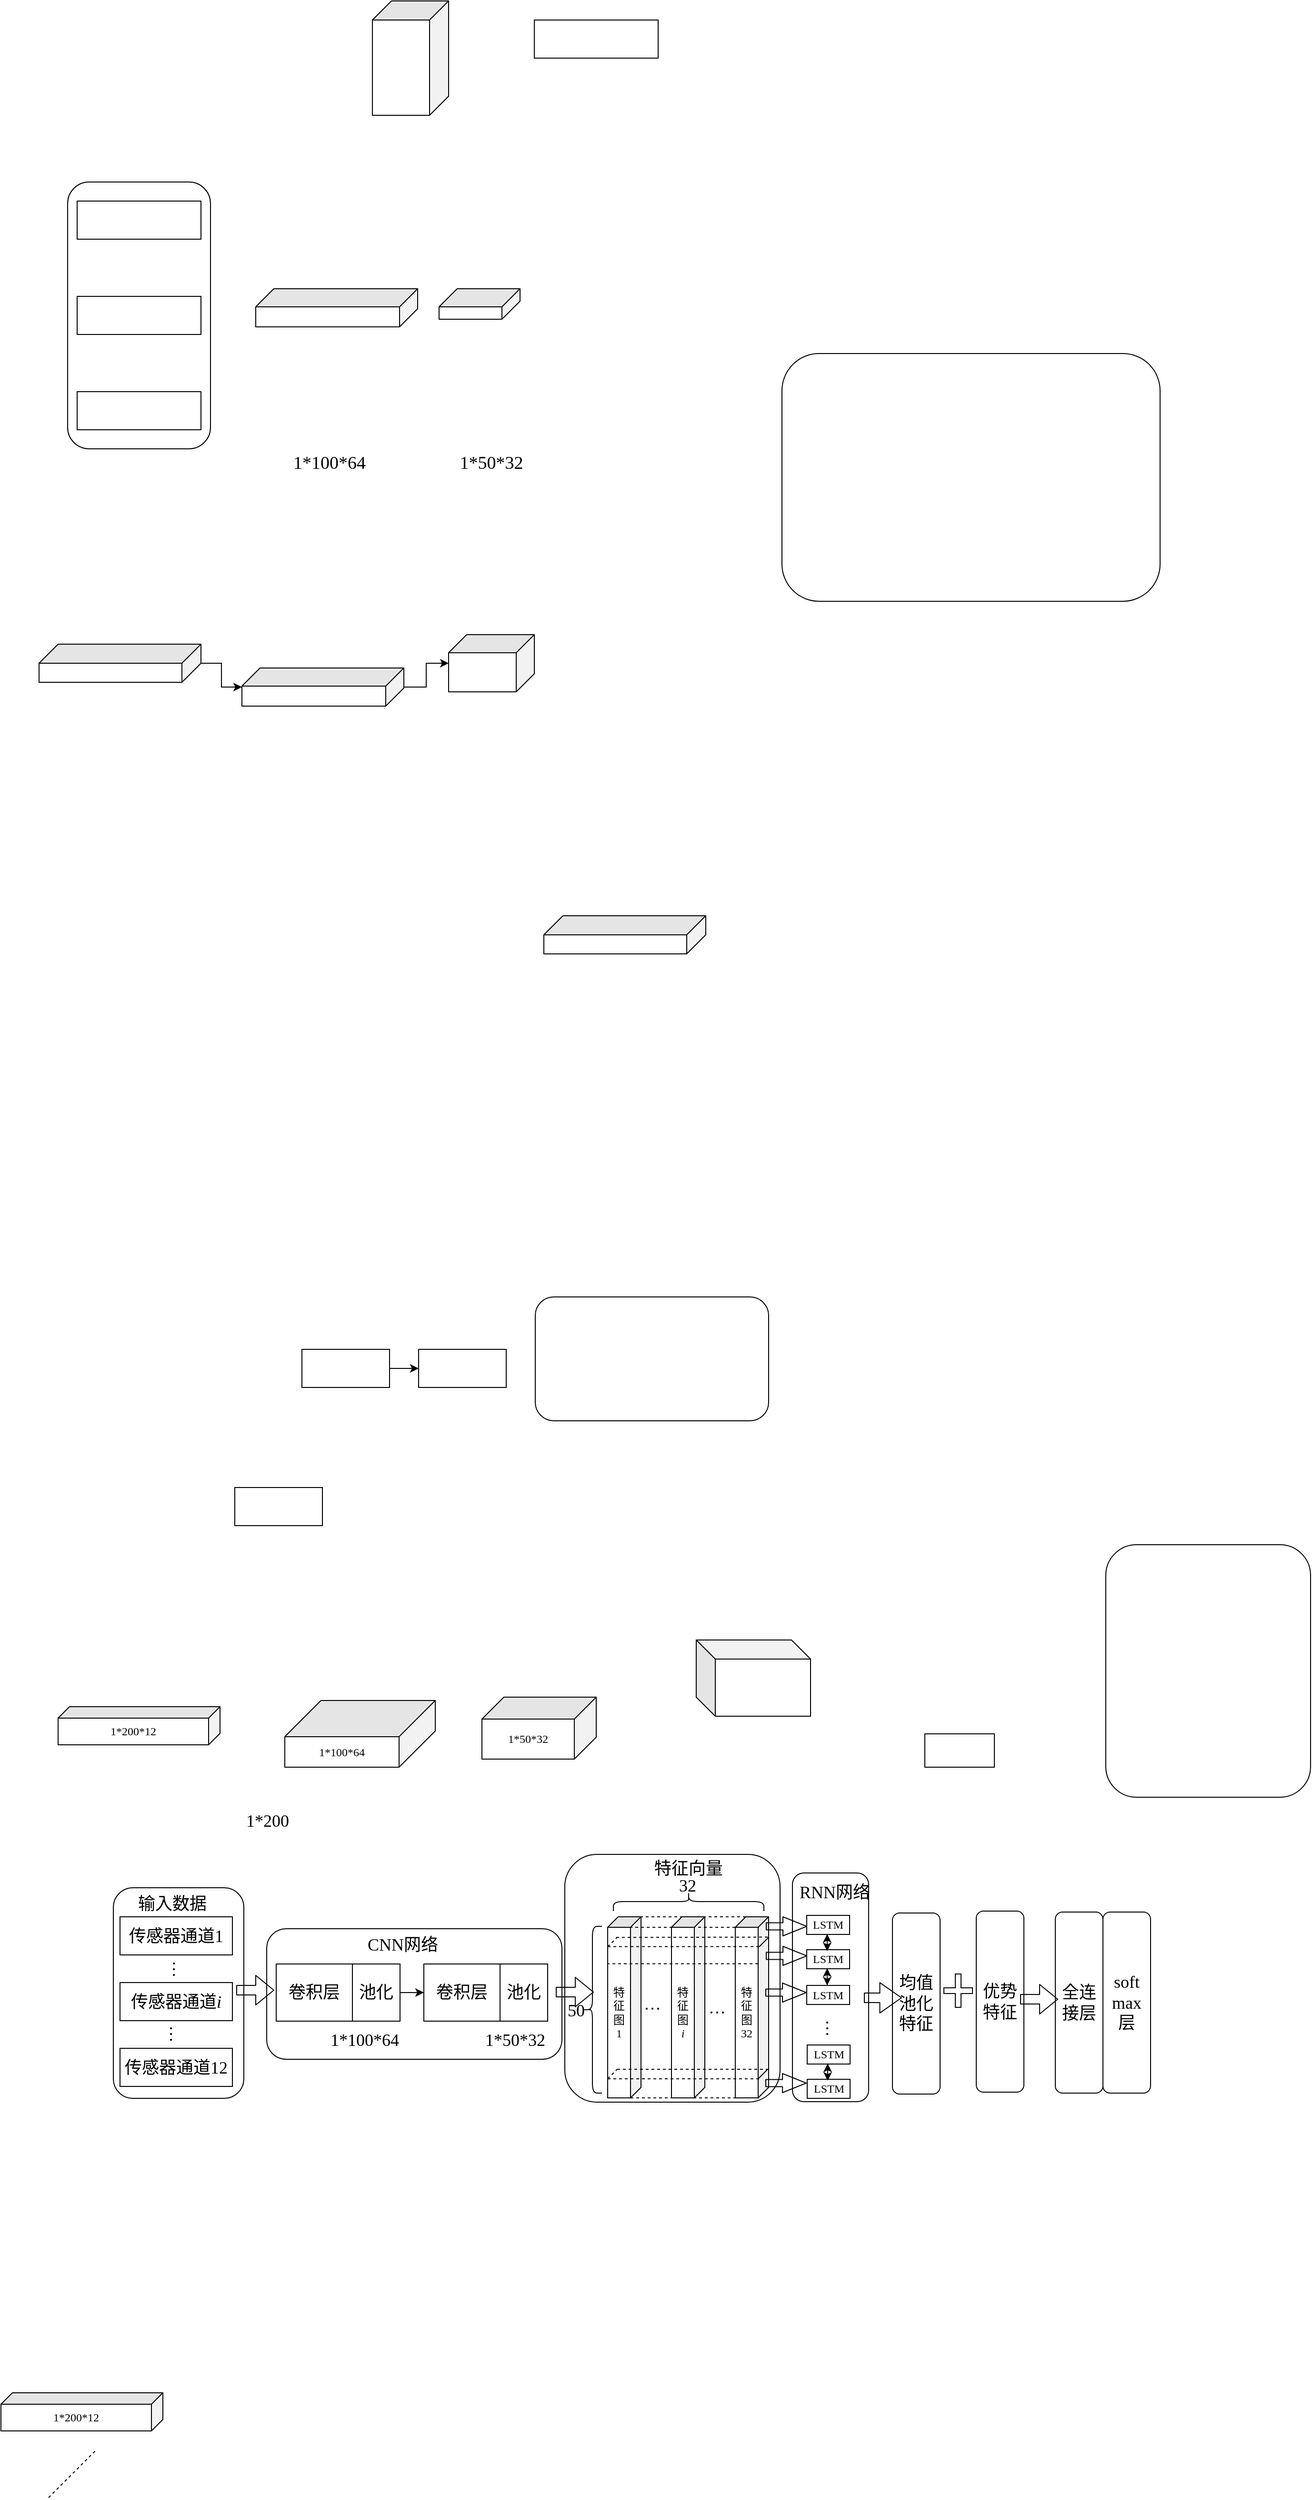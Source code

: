 <mxfile version="12.1.5" type="github" pages="1">
  <diagram id="lJSEZnFhlExgmXPmysFB" name="Page-1">
    <mxGraphModel dx="1955" dy="597" grid="1" gridSize="10" guides="1" tooltips="1" connect="1" arrows="1" fold="1" page="1" pageScale="1" pageWidth="827" pageHeight="1169" math="0" shadow="0">
      <root>
        <mxCell id="0"/>
        <mxCell id="1" parent="0"/>
        <mxCell id="eGzz-Rn0fV7NUqwpoASo-1" value="" style="rounded=0;whiteSpace=wrap;html=1;fontFamily=Times New Roman;" parent="1" vertex="1">
          <mxGeometry x="50" y="240" width="130" height="40" as="geometry"/>
        </mxCell>
        <mxCell id="eGzz-Rn0fV7NUqwpoASo-10" value="" style="rounded=0;whiteSpace=wrap;html=1;fontFamily=Times New Roman;" parent="1" vertex="1">
          <mxGeometry x="50" y="340" width="130" height="40" as="geometry"/>
        </mxCell>
        <mxCell id="eGzz-Rn0fV7NUqwpoASo-11" value="" style="rounded=0;whiteSpace=wrap;html=1;fontFamily=Times New Roman;" parent="1" vertex="1">
          <mxGeometry x="50" y="440" width="130" height="40" as="geometry"/>
        </mxCell>
        <mxCell id="eGzz-Rn0fV7NUqwpoASo-12" value="" style="rounded=1;whiteSpace=wrap;html=1;fillColor=none;fontFamily=Times New Roman;" parent="1" vertex="1">
          <mxGeometry x="40" y="220" width="150" height="280" as="geometry"/>
        </mxCell>
        <mxCell id="eGzz-Rn0fV7NUqwpoASo-13" value="" style="rounded=1;whiteSpace=wrap;html=1;fillColor=none;fontFamily=Times New Roman;" parent="1" vertex="1">
          <mxGeometry x="790" y="400" width="397" height="260" as="geometry"/>
        </mxCell>
        <mxCell id="eGzz-Rn0fV7NUqwpoASo-28" value="" style="edgeStyle=orthogonalEdgeStyle;rounded=0;orthogonalLoop=1;jettySize=auto;html=1;fontFamily=Times New Roman;" parent="1" source="eGzz-Rn0fV7NUqwpoASo-14" target="eGzz-Rn0fV7NUqwpoASo-27" edge="1">
          <mxGeometry relative="1" as="geometry"/>
        </mxCell>
        <mxCell id="eGzz-Rn0fV7NUqwpoASo-14" value="" style="shape=cube;whiteSpace=wrap;html=1;boundedLbl=1;backgroundOutline=1;darkOpacity=0.05;darkOpacity2=0.1;fillColor=none;direction=south;size=19;fontFamily=Times New Roman;" parent="1" vertex="1">
          <mxGeometry x="223" y="730" width="170" height="40" as="geometry"/>
        </mxCell>
        <mxCell id="eGzz-Rn0fV7NUqwpoASo-27" value="" style="shape=cube;whiteSpace=wrap;html=1;boundedLbl=1;backgroundOutline=1;darkOpacity=0.05;darkOpacity2=0.1;fillColor=none;direction=south;size=19;fontFamily=Times New Roman;" parent="1" vertex="1">
          <mxGeometry x="440" y="695" width="90" height="60" as="geometry"/>
        </mxCell>
        <mxCell id="eGzz-Rn0fV7NUqwpoASo-15" value="" style="shape=cube;whiteSpace=wrap;html=1;boundedLbl=1;backgroundOutline=1;darkOpacity=0.05;darkOpacity2=0.1;fillColor=none;direction=south;fontFamily=Times New Roman;" parent="1" vertex="1">
          <mxGeometry x="360" y="30" width="80" height="120" as="geometry"/>
        </mxCell>
        <mxCell id="eGzz-Rn0fV7NUqwpoASo-30" value="" style="edgeStyle=orthogonalEdgeStyle;rounded=0;orthogonalLoop=1;jettySize=auto;html=1;fontFamily=Times New Roman;" parent="1" source="eGzz-Rn0fV7NUqwpoASo-16" target="eGzz-Rn0fV7NUqwpoASo-14" edge="1">
          <mxGeometry relative="1" as="geometry"/>
        </mxCell>
        <mxCell id="eGzz-Rn0fV7NUqwpoASo-16" value="" style="shape=cube;whiteSpace=wrap;html=1;boundedLbl=1;backgroundOutline=1;darkOpacity=0.05;darkOpacity2=0.1;fillColor=none;direction=south;fontFamily=Times New Roman;" parent="1" vertex="1">
          <mxGeometry x="10" y="705" width="170" height="40" as="geometry"/>
        </mxCell>
        <mxCell id="eGzz-Rn0fV7NUqwpoASo-20" value="" style="rounded=0;whiteSpace=wrap;html=1;fontFamily=Times New Roman;" parent="1" vertex="1">
          <mxGeometry x="530" y="50" width="130" height="40" as="geometry"/>
        </mxCell>
        <mxCell id="eGzz-Rn0fV7NUqwpoASo-31" value="" style="shape=cube;whiteSpace=wrap;html=1;boundedLbl=1;backgroundOutline=1;darkOpacity=0.05;darkOpacity2=0.1;fillColor=none;direction=south;size=19;fontFamily=Times New Roman;" parent="1" vertex="1">
          <mxGeometry x="237.5" y="332" width="170" height="40" as="geometry"/>
        </mxCell>
        <mxCell id="eGzz-Rn0fV7NUqwpoASo-32" value="&lt;font style=&quot;font-size: 19px&quot;&gt;1*100*64&lt;/font&gt;" style="text;html=1;strokeColor=none;fillColor=none;align=center;verticalAlign=middle;whiteSpace=wrap;rounded=0;fontFamily=Times New Roman;" parent="1" vertex="1">
          <mxGeometry x="260" y="490" width="110" height="50" as="geometry"/>
        </mxCell>
        <mxCell id="eGzz-Rn0fV7NUqwpoASo-33" value="" style="shape=cube;whiteSpace=wrap;html=1;boundedLbl=1;backgroundOutline=1;darkOpacity=0.05;darkOpacity2=0.1;fillColor=none;direction=south;size=19;fontFamily=Times New Roman;" parent="1" vertex="1">
          <mxGeometry x="430" y="332" width="85" height="32" as="geometry"/>
        </mxCell>
        <mxCell id="eGzz-Rn0fV7NUqwpoASo-34" value="" style="rounded=1;whiteSpace=wrap;html=1;fillColor=none;fontFamily=Times New Roman;" parent="1" vertex="1">
          <mxGeometry x="531" y="1390" width="245" height="130" as="geometry"/>
        </mxCell>
        <mxCell id="eGzz-Rn0fV7NUqwpoASo-35" value="&lt;font style=&quot;font-size: 19px&quot;&gt;1*50*32&lt;/font&gt;" style="text;html=1;strokeColor=none;fillColor=none;align=center;verticalAlign=middle;whiteSpace=wrap;rounded=0;fontFamily=Times New Roman;" parent="1" vertex="1">
          <mxGeometry x="430" y="490" width="110" height="50" as="geometry"/>
        </mxCell>
        <mxCell id="eGzz-Rn0fV7NUqwpoASo-36" value="特征图&lt;br&gt;1" style="shape=cube;whiteSpace=wrap;html=1;boundedLbl=1;backgroundOutline=1;darkOpacity=0.05;darkOpacity2=0.1;fillColor=none;direction=south;size=11;fontFamily=Times New Roman;" parent="1" vertex="1">
          <mxGeometry x="607" y="2040.5" width="35" height="190" as="geometry"/>
        </mxCell>
        <mxCell id="eGzz-Rn0fV7NUqwpoASo-37" value="特征图&lt;br&gt;&lt;i&gt;i&lt;/i&gt;" style="shape=cube;whiteSpace=wrap;html=1;boundedLbl=1;backgroundOutline=1;darkOpacity=0.05;darkOpacity2=0.1;fillColor=none;direction=south;size=11;fontStyle=0;fontFamily=Times New Roman;" parent="1" vertex="1">
          <mxGeometry x="674" y="2040.5" width="35" height="190" as="geometry"/>
        </mxCell>
        <mxCell id="eGzz-Rn0fV7NUqwpoASo-38" value="特征图&lt;br&gt;32" style="shape=cube;whiteSpace=wrap;html=1;boundedLbl=1;backgroundOutline=1;darkOpacity=0.05;darkOpacity2=0.1;fillColor=none;direction=south;size=11;fontStyle=0;fontFamily=Times New Roman;" parent="1" vertex="1">
          <mxGeometry x="741" y="2040.5" width="35" height="190" as="geometry"/>
        </mxCell>
        <mxCell id="eGzz-Rn0fV7NUqwpoASo-39" value="1*200*12" style="shape=cube;whiteSpace=wrap;html=1;boundedLbl=1;backgroundOutline=1;darkOpacity=0.05;darkOpacity2=0.1;fillColor=none;direction=south;size=12;fontFamily=Times New Roman;" parent="1" vertex="1">
          <mxGeometry x="-30" y="2540" width="170" height="40" as="geometry"/>
        </mxCell>
        <mxCell id="eGzz-Rn0fV7NUqwpoASo-40" value="" style="shape=cube;whiteSpace=wrap;html=1;boundedLbl=1;backgroundOutline=1;darkOpacity=0.05;darkOpacity2=0.1;fillColor=none;direction=south;fontFamily=Times New Roman;" parent="1" vertex="1">
          <mxGeometry x="540" y="990" width="170" height="40" as="geometry"/>
        </mxCell>
        <mxCell id="eGzz-Rn0fV7NUqwpoASo-41" value="1*100*64" style="shape=cube;whiteSpace=wrap;html=1;boundedLbl=1;backgroundOutline=1;darkOpacity=0.05;darkOpacity2=0.1;fillColor=none;direction=south;size=38;fontFamily=Times New Roman;" parent="1" vertex="1">
          <mxGeometry x="268" y="1813.5" width="158" height="70" as="geometry"/>
        </mxCell>
        <mxCell id="eGzz-Rn0fV7NUqwpoASo-42" value="1*50*32" style="shape=cube;whiteSpace=wrap;html=1;boundedLbl=1;backgroundOutline=1;darkOpacity=0.05;darkOpacity2=0.1;fillColor=none;direction=south;size=23;fontFamily=Times New Roman;" parent="1" vertex="1">
          <mxGeometry x="475" y="1810" width="120" height="65" as="geometry"/>
        </mxCell>
        <mxCell id="eGzz-Rn0fV7NUqwpoASo-43" value="" style="rounded=0;whiteSpace=wrap;html=1;fillColor=none;fontFamily=Times New Roman;" parent="1" vertex="1">
          <mxGeometry x="215.5" y="1590" width="92" height="40" as="geometry"/>
        </mxCell>
        <mxCell id="eGzz-Rn0fV7NUqwpoASo-44" value="卷积层" style="rounded=0;whiteSpace=wrap;html=1;fillColor=none;fontSize=18;fontFamily=Times New Roman;" parent="1" vertex="1">
          <mxGeometry x="259" y="2090" width="80" height="60" as="geometry"/>
        </mxCell>
        <mxCell id="eGzz-Rn0fV7NUqwpoASo-66" value="" style="edgeStyle=orthogonalEdgeStyle;rounded=0;orthogonalLoop=1;jettySize=auto;html=1;fontSize=18;fontFamily=Times New Roman;" parent="1" source="eGzz-Rn0fV7NUqwpoASo-50" target="eGzz-Rn0fV7NUqwpoASo-64" edge="1">
          <mxGeometry relative="1" as="geometry"/>
        </mxCell>
        <mxCell id="eGzz-Rn0fV7NUqwpoASo-50" value="池化" style="rounded=0;whiteSpace=wrap;html=1;fillColor=none;fontSize=18;fontFamily=Times New Roman;" parent="1" vertex="1">
          <mxGeometry x="339" y="2090" width="50" height="60" as="geometry"/>
        </mxCell>
        <mxCell id="eGzz-Rn0fV7NUqwpoASo-47" value="" style="edgeStyle=orthogonalEdgeStyle;rounded=0;orthogonalLoop=1;jettySize=auto;html=1;fontFamily=Times New Roman;" parent="1" source="eGzz-Rn0fV7NUqwpoASo-45" target="eGzz-Rn0fV7NUqwpoASo-46" edge="1">
          <mxGeometry relative="1" as="geometry"/>
        </mxCell>
        <mxCell id="eGzz-Rn0fV7NUqwpoASo-45" value="" style="rounded=0;whiteSpace=wrap;html=1;fillColor=none;fontFamily=Times New Roman;" parent="1" vertex="1">
          <mxGeometry x="286" y="1445" width="92" height="40" as="geometry"/>
        </mxCell>
        <mxCell id="eGzz-Rn0fV7NUqwpoASo-46" value="" style="rounded=0;whiteSpace=wrap;html=1;fillColor=none;fontFamily=Times New Roman;" parent="1" vertex="1">
          <mxGeometry x="408.5" y="1445" width="92" height="40" as="geometry"/>
        </mxCell>
        <mxCell id="eGzz-Rn0fV7NUqwpoASo-48" value="" style="shape=cube;whiteSpace=wrap;html=1;boundedLbl=1;backgroundOutline=1;darkOpacity=0.05;darkOpacity2=0.1;fillColor=none;fontFamily=Times New Roman;" parent="1" vertex="1">
          <mxGeometry x="700" y="1750" width="120" height="80" as="geometry"/>
        </mxCell>
        <mxCell id="eGzz-Rn0fV7NUqwpoASo-49" value="1*200*12" style="shape=cube;whiteSpace=wrap;html=1;boundedLbl=1;backgroundOutline=1;darkOpacity=0.05;darkOpacity2=0.1;fillColor=none;direction=south;size=12;fontFamily=Times New Roman;" parent="1" vertex="1">
          <mxGeometry x="30" y="1820" width="170" height="40" as="geometry"/>
        </mxCell>
        <mxCell id="eGzz-Rn0fV7NUqwpoASo-52" value="LSTM" style="rounded=0;whiteSpace=wrap;html=1;fillColor=none;fontFamily=Times New Roman;" parent="1" vertex="1">
          <mxGeometry x="816" y="2039" width="45" height="20" as="geometry"/>
        </mxCell>
        <mxCell id="eGzz-Rn0fV7NUqwpoASo-92" value="LSTM" style="rounded=0;whiteSpace=wrap;html=1;fillColor=none;fontFamily=Times New Roman;" parent="1" vertex="1">
          <mxGeometry x="816" y="2075" width="45" height="20" as="geometry"/>
        </mxCell>
        <mxCell id="eGzz-Rn0fV7NUqwpoASo-53" value="" style="rounded=0;whiteSpace=wrap;html=1;fillColor=none;fontFamily=Times New Roman;" parent="1" vertex="1">
          <mxGeometry x="940" y="1848.5" width="73" height="35" as="geometry"/>
        </mxCell>
        <mxCell id="eGzz-Rn0fV7NUqwpoASo-64" value="卷积层" style="rounded=0;whiteSpace=wrap;html=1;fillColor=none;fontSize=18;fontFamily=Times New Roman;" parent="1" vertex="1">
          <mxGeometry x="414" y="2090" width="80" height="60" as="geometry"/>
        </mxCell>
        <mxCell id="eGzz-Rn0fV7NUqwpoASo-65" value="池化" style="rounded=0;whiteSpace=wrap;html=1;fillColor=none;fontSize=18;fontFamily=Times New Roman;" parent="1" vertex="1">
          <mxGeometry x="494" y="2090" width="50" height="60" as="geometry"/>
        </mxCell>
        <mxCell id="eGzz-Rn0fV7NUqwpoASo-67" value="" style="rounded=1;whiteSpace=wrap;html=1;fillColor=none;fontSize=18;fontFamily=Times New Roman;" parent="1" vertex="1">
          <mxGeometry x="249" y="2053" width="310" height="137" as="geometry"/>
        </mxCell>
        <mxCell id="eGzz-Rn0fV7NUqwpoASo-68" value="CNN网络" style="text;html=1;strokeColor=none;fillColor=none;align=center;verticalAlign=middle;whiteSpace=wrap;rounded=0;fontSize=18;fontFamily=Times New Roman;" parent="1" vertex="1">
          <mxGeometry x="331.5" y="2050" width="120" height="40" as="geometry"/>
        </mxCell>
        <mxCell id="eGzz-Rn0fV7NUqwpoASo-69" value="" style="rounded=1;whiteSpace=wrap;html=1;fillColor=none;fontSize=18;fontFamily=Times New Roman;" parent="1" vertex="1">
          <mxGeometry x="1130" y="1650" width="215" height="265" as="geometry"/>
        </mxCell>
        <mxCell id="eGzz-Rn0fV7NUqwpoASo-70" value="1*100*64" style="text;html=1;strokeColor=none;fillColor=none;align=center;verticalAlign=middle;whiteSpace=wrap;rounded=0;fontSize=18;fontFamily=Times New Roman;" parent="1" vertex="1">
          <mxGeometry x="290" y="2160" width="124" height="20" as="geometry"/>
        </mxCell>
        <mxCell id="eGzz-Rn0fV7NUqwpoASo-71" value="1*50*32" style="text;html=1;strokeColor=none;fillColor=none;align=center;verticalAlign=middle;whiteSpace=wrap;rounded=0;fontSize=18;fontFamily=Times New Roman;" parent="1" vertex="1">
          <mxGeometry x="447.5" y="2160" width="124" height="20" as="geometry"/>
        </mxCell>
        <mxCell id="eGzz-Rn0fV7NUqwpoASo-72" value="" style="shape=curlyBracket;whiteSpace=wrap;html=1;rounded=1;fillColor=none;fontSize=18;fontFamily=Times New Roman;" parent="1" vertex="1">
          <mxGeometry x="581" y="2050.5" width="20" height="175" as="geometry"/>
        </mxCell>
        <mxCell id="eGzz-Rn0fV7NUqwpoASo-73" value="50" style="text;html=1;resizable=0;points=[];autosize=1;align=left;verticalAlign=top;spacingTop=-4;fontSize=18;fontFamily=Times New Roman;" parent="1" vertex="1">
          <mxGeometry x="563" y="2125.5" width="40" height="20" as="geometry"/>
        </mxCell>
        <mxCell id="eGzz-Rn0fV7NUqwpoASo-74" value="" style="shape=curlyBracket;whiteSpace=wrap;html=1;rounded=1;fillColor=none;fontSize=18;direction=south;fontFamily=Times New Roman;" parent="1" vertex="1">
          <mxGeometry x="613" y="2014.5" width="158" height="20" as="geometry"/>
        </mxCell>
        <mxCell id="eGzz-Rn0fV7NUqwpoASo-75" value="32" style="text;html=1;resizable=0;points=[];autosize=1;align=left;verticalAlign=top;spacingTop=-4;fontSize=18;fontFamily=Times New Roman;" parent="1" vertex="1">
          <mxGeometry x="680" y="1994.5" width="40" height="20" as="geometry"/>
        </mxCell>
        <mxCell id="eGzz-Rn0fV7NUqwpoASo-76" value="" style="endArrow=none;dashed=1;html=1;fontSize=18;entryX=0;entryY=0;entryDx=11;entryDy=35;entryPerimeter=0;exitX=0;exitY=0;exitDx=11;exitDy=35;exitPerimeter=0;fontFamily=Times New Roman;" parent="1" source="eGzz-Rn0fV7NUqwpoASo-38" target="eGzz-Rn0fV7NUqwpoASo-36" edge="1">
          <mxGeometry width="50" height="50" relative="1" as="geometry">
            <mxPoint x="364" y="2039.5" as="sourcePoint"/>
            <mxPoint x="606" y="2045.5" as="targetPoint"/>
          </mxGeometry>
        </mxCell>
        <mxCell id="eGzz-Rn0fV7NUqwpoASo-77" value="" style="endArrow=none;dashed=1;html=1;fontSize=18;entryX=0;entryY=0;entryDx=0;entryDy=24;entryPerimeter=0;exitX=0;exitY=0;exitDx=0;exitDy=24;exitPerimeter=0;fontFamily=Times New Roman;" parent="1" source="eGzz-Rn0fV7NUqwpoASo-38" target="eGzz-Rn0fV7NUqwpoASo-36" edge="1">
          <mxGeometry width="50" height="50" relative="1" as="geometry">
            <mxPoint x="486" y="2055.5" as="sourcePoint"/>
            <mxPoint x="536" y="2005.5" as="targetPoint"/>
          </mxGeometry>
        </mxCell>
        <mxCell id="eGzz-Rn0fV7NUqwpoASo-78" value="" style="endArrow=none;dashed=1;html=1;fontSize=18;entryX=0.149;entryY=1;entryDx=0;entryDy=0;entryPerimeter=0;exitX=0.149;exitY=0.286;exitDx=0;exitDy=0;exitPerimeter=0;fontFamily=Times New Roman;" parent="1" edge="1">
          <mxGeometry width="50" height="50" relative="1" as="geometry">
            <mxPoint x="765.99" y="2071.81" as="sourcePoint"/>
            <mxPoint x="607" y="2071.81" as="targetPoint"/>
          </mxGeometry>
        </mxCell>
        <mxCell id="eGzz-Rn0fV7NUqwpoASo-79" value="" style="endArrow=none;dashed=1;html=1;fontSize=18;entryX=0.112;entryY=0.009;entryDx=0;entryDy=0;entryPerimeter=0;exitX=0.114;exitY=0.743;exitDx=0;exitDy=0;exitPerimeter=0;fontFamily=Times New Roman;" parent="1" source="eGzz-Rn0fV7NUqwpoASo-36" target="eGzz-Rn0fV7NUqwpoASo-38" edge="1">
          <mxGeometry width="50" height="50" relative="1" as="geometry">
            <mxPoint x="506" y="2075.5" as="sourcePoint"/>
            <mxPoint x="556" y="2025.5" as="targetPoint"/>
          </mxGeometry>
        </mxCell>
        <mxCell id="eGzz-Rn0fV7NUqwpoASo-84" value="" style="endArrow=none;dashed=1;html=1;fontSize=18;fontFamily=Times New Roman;" parent="1" edge="1">
          <mxGeometry width="50" height="50" relative="1" as="geometry">
            <mxPoint x="607" y="2210.5" as="sourcePoint"/>
            <mxPoint x="766" y="2210.5" as="targetPoint"/>
          </mxGeometry>
        </mxCell>
        <mxCell id="eGzz-Rn0fV7NUqwpoASo-85" value="" style="endArrow=none;dashed=1;html=1;fontSize=18;fontFamily=Times New Roman;" parent="1" edge="1">
          <mxGeometry width="50" height="50" relative="1" as="geometry">
            <mxPoint x="607" y="2230.5" as="sourcePoint"/>
            <mxPoint x="766" y="2230.5" as="targetPoint"/>
          </mxGeometry>
        </mxCell>
        <mxCell id="eGzz-Rn0fV7NUqwpoASo-86" value="" style="endArrow=none;dashed=1;html=1;fontSize=18;fontFamily=Times New Roman;" parent="1" edge="1">
          <mxGeometry width="50" height="50" relative="1" as="geometry">
            <mxPoint x="617" y="2200.5" as="sourcePoint"/>
            <mxPoint x="776" y="2200.5" as="targetPoint"/>
          </mxGeometry>
        </mxCell>
        <mxCell id="eGzz-Rn0fV7NUqwpoASo-88" value="" style="endArrow=none;html=1;fontSize=18;fontFamily=Times New Roman;" parent="1" edge="1">
          <mxGeometry width="50" height="50" relative="1" as="geometry">
            <mxPoint x="766" y="2072" as="sourcePoint"/>
            <mxPoint x="776" y="2062" as="targetPoint"/>
          </mxGeometry>
        </mxCell>
        <mxCell id="eGzz-Rn0fV7NUqwpoASo-89" value="" style="endArrow=none;dashed=1;html=1;fontSize=18;fontFamily=Times New Roman;" parent="1" edge="1">
          <mxGeometry width="50" height="50" relative="1" as="geometry">
            <mxPoint x="607" y="2072" as="sourcePoint"/>
            <mxPoint x="617" y="2062" as="targetPoint"/>
          </mxGeometry>
        </mxCell>
        <mxCell id="eGzz-Rn0fV7NUqwpoASo-90" value="" style="endArrow=none;dashed=1;html=1;fontSize=18;fontFamily=Times New Roman;" parent="1" edge="1">
          <mxGeometry width="50" height="50" relative="1" as="geometry">
            <mxPoint x="607" y="2210.5" as="sourcePoint"/>
            <mxPoint x="617" y="2200.5" as="targetPoint"/>
          </mxGeometry>
        </mxCell>
        <mxCell id="eGzz-Rn0fV7NUqwpoASo-91" value="" style="endArrow=none;html=1;fontSize=18;fontFamily=Times New Roman;" parent="1" edge="1">
          <mxGeometry width="50" height="50" relative="1" as="geometry">
            <mxPoint x="765" y="2210.5" as="sourcePoint"/>
            <mxPoint x="775" y="2200.5" as="targetPoint"/>
          </mxGeometry>
        </mxCell>
        <mxCell id="eGzz-Rn0fV7NUqwpoASo-106" value="均值池化特征" style="rounded=1;whiteSpace=wrap;html=1;fillColor=none;fontSize=18;fontFamily=Times New Roman;" parent="1" vertex="1">
          <mxGeometry x="906" y="2036.5" width="50" height="190" as="geometry"/>
        </mxCell>
        <mxCell id="eGzz-Rn0fV7NUqwpoASo-107" value="" style="shape=cross;whiteSpace=wrap;html=1;fillColor=none;fontSize=18;fontFamily=Times New Roman;" parent="1" vertex="1">
          <mxGeometry x="960" y="2100.5" width="30" height="35" as="geometry"/>
        </mxCell>
        <mxCell id="eGzz-Rn0fV7NUqwpoASo-108" value="优势特征" style="rounded=1;whiteSpace=wrap;html=1;fillColor=none;fontSize=18;fontFamily=Times New Roman;" parent="1" vertex="1">
          <mxGeometry x="994" y="2034.5" width="50" height="190" as="geometry"/>
        </mxCell>
        <mxCell id="eGzz-Rn0fV7NUqwpoASo-109" value="全连接层" style="rounded=1;whiteSpace=wrap;html=1;fillColor=none;fontSize=18;fontFamily=Times New Roman;" parent="1" vertex="1">
          <mxGeometry x="1077" y="2035.5" width="50" height="190" as="geometry"/>
        </mxCell>
        <mxCell id="eGzz-Rn0fV7NUqwpoASo-110" value="soft&lt;br&gt;max&lt;br&gt;层" style="rounded=1;whiteSpace=wrap;html=1;fillColor=none;fontSize=18;fontFamily=Times New Roman;" parent="1" vertex="1">
          <mxGeometry x="1127" y="2035.5" width="50" height="190" as="geometry"/>
        </mxCell>
        <mxCell id="2xV4bgSsPK4Fpn9SXGJm-1" value="" style="shape=flexArrow;endArrow=classic;html=1;fontFamily=Times New Roman;" edge="1" parent="1">
          <mxGeometry width="50" height="50" relative="1" as="geometry">
            <mxPoint x="1040" y="2127" as="sourcePoint"/>
            <mxPoint x="1080" y="2127" as="targetPoint"/>
          </mxGeometry>
        </mxCell>
        <mxCell id="2xV4bgSsPK4Fpn9SXGJm-2" value="" style="rounded=1;whiteSpace=wrap;html=1;fillColor=none;fontFamily=Times New Roman;" vertex="1" parent="1">
          <mxGeometry x="88" y="2010" width="137" height="221" as="geometry"/>
        </mxCell>
        <mxCell id="2xV4bgSsPK4Fpn9SXGJm-3" value="RNN网络" style="text;html=1;strokeColor=none;fillColor=none;align=center;verticalAlign=middle;whiteSpace=wrap;rounded=0;fontSize=18;fontFamily=Times New Roman;" vertex="1" parent="1">
          <mxGeometry x="806" y="2004.5" width="79" height="20" as="geometry"/>
        </mxCell>
        <mxCell id="2xV4bgSsPK4Fpn9SXGJm-5" value="" style="endArrow=classic;startArrow=classic;html=1;fontSize=18;fontFamily=Times New Roman;" edge="1" parent="1">
          <mxGeometry width="50" height="50" relative="1" as="geometry">
            <mxPoint x="837.5" y="2076.5" as="sourcePoint"/>
            <mxPoint x="837.5" y="2058.5" as="targetPoint"/>
          </mxGeometry>
        </mxCell>
        <mxCell id="2xV4bgSsPK4Fpn9SXGJm-9" value="" style="endArrow=none;dashed=1;html=1;fontSize=18;entryX=0.149;entryY=1;entryDx=0;entryDy=0;entryPerimeter=0;exitX=0.149;exitY=0.286;exitDx=0;exitDy=0;exitPerimeter=0;fontFamily=Times New Roman;" edge="1" parent="1">
          <mxGeometry width="50" height="50" relative="1" as="geometry">
            <mxPoint x="765" y="2089.81" as="sourcePoint"/>
            <mxPoint x="607" y="2089.81" as="targetPoint"/>
          </mxGeometry>
        </mxCell>
        <mxCell id="2xV4bgSsPK4Fpn9SXGJm-12" value="传感器通道1" style="rounded=0;whiteSpace=wrap;html=1;fillColor=none;fontSize=18;fontFamily=Times New Roman;" vertex="1" parent="1">
          <mxGeometry x="95" y="2040.5" width="118" height="40" as="geometry"/>
        </mxCell>
        <mxCell id="2xV4bgSsPK4Fpn9SXGJm-14" value="传感器通道&lt;i&gt;i&lt;/i&gt;" style="rounded=0;whiteSpace=wrap;html=1;fillColor=none;fontSize=18;fontFamily=Times New Roman;" vertex="1" parent="1">
          <mxGeometry x="95" y="2109.5" width="118" height="40" as="geometry"/>
        </mxCell>
        <mxCell id="2xV4bgSsPK4Fpn9SXGJm-15" value="传感器通道12" style="rounded=0;whiteSpace=wrap;html=1;fillColor=none;fontSize=18;fontFamily=Times New Roman;" vertex="1" parent="1">
          <mxGeometry x="95" y="2178.5" width="118" height="40" as="geometry"/>
        </mxCell>
        <mxCell id="2xV4bgSsPK4Fpn9SXGJm-16" value="1*200" style="text;html=1;strokeColor=none;fillColor=none;align=center;verticalAlign=middle;whiteSpace=wrap;rounded=0;fontSize=18;fontFamily=Times New Roman;" vertex="1" parent="1">
          <mxGeometry x="230" y="1930" width="40" height="20" as="geometry"/>
        </mxCell>
        <mxCell id="2xV4bgSsPK4Fpn9SXGJm-17" value="" style="shape=flexArrow;endArrow=classic;html=1;fontSize=18;endWidth=20.833;endSize=7.25;fontFamily=Times New Roman;" edge="1" parent="1">
          <mxGeometry width="50" height="50" relative="1" as="geometry">
            <mxPoint x="876" y="2125.5" as="sourcePoint"/>
            <mxPoint x="916" y="2125.5" as="targetPoint"/>
          </mxGeometry>
        </mxCell>
        <mxCell id="2xV4bgSsPK4Fpn9SXGJm-19" value="" style="shape=flexArrow;endArrow=classic;html=1;fontFamily=Times New Roman;" edge="1" parent="1">
          <mxGeometry width="50" height="50" relative="1" as="geometry">
            <mxPoint x="217" y="2117.5" as="sourcePoint"/>
            <mxPoint x="257" y="2117.5" as="targetPoint"/>
          </mxGeometry>
        </mxCell>
        <mxCell id="2xV4bgSsPK4Fpn9SXGJm-21" value="" style="shape=flexArrow;endArrow=classic;html=1;fontFamily=Times New Roman;" edge="1" parent="1">
          <mxGeometry width="50" height="50" relative="1" as="geometry">
            <mxPoint x="552.5" y="2119.5" as="sourcePoint"/>
            <mxPoint x="592.5" y="2119.5" as="targetPoint"/>
          </mxGeometry>
        </mxCell>
        <mxCell id="2xV4bgSsPK4Fpn9SXGJm-24" value="" style="rounded=1;whiteSpace=wrap;html=1;fillColor=none;fontSize=18;fontFamily=Times New Roman;" vertex="1" parent="1">
          <mxGeometry x="801" y="1994.5" width="80" height="240" as="geometry"/>
        </mxCell>
        <mxCell id="2xV4bgSsPK4Fpn9SXGJm-37" value="" style="endArrow=none;dashed=1;html=1;fontFamily=Times New Roman;fontSize=18;" edge="1" parent="1">
          <mxGeometry width="50" height="50" relative="1" as="geometry">
            <mxPoint x="20" y="2650" as="sourcePoint"/>
            <mxPoint x="70" y="2600" as="targetPoint"/>
          </mxGeometry>
        </mxCell>
        <mxCell id="2xV4bgSsPK4Fpn9SXGJm-38" value="…" style="text;html=1;strokeColor=none;fillColor=none;align=center;verticalAlign=middle;whiteSpace=wrap;rounded=0;fontFamily=Times New Roman;fontSize=18;direction=west;" vertex="1" parent="1">
          <mxGeometry x="702" y="2125.5" width="40" height="20" as="geometry"/>
        </mxCell>
        <mxCell id="2xV4bgSsPK4Fpn9SXGJm-39" value="…" style="text;html=1;strokeColor=none;fillColor=none;align=center;verticalAlign=middle;whiteSpace=wrap;rounded=0;fontFamily=Times New Roman;fontSize=18;direction=west;rotation=90;" vertex="1" parent="1">
          <mxGeometry x="136.5" y="2085" width="40" height="20" as="geometry"/>
        </mxCell>
        <mxCell id="2xV4bgSsPK4Fpn9SXGJm-40" value="…" style="text;html=1;strokeColor=none;fillColor=none;align=center;verticalAlign=middle;whiteSpace=wrap;rounded=0;fontFamily=Times New Roman;fontSize=18;direction=west;rotation=90;" vertex="1" parent="1">
          <mxGeometry x="134" y="2153.5" width="40" height="20" as="geometry"/>
        </mxCell>
        <mxCell id="2xV4bgSsPK4Fpn9SXGJm-41" value="…" style="text;html=1;strokeColor=none;fillColor=none;align=center;verticalAlign=middle;whiteSpace=wrap;rounded=0;fontFamily=Times New Roman;fontSize=18;direction=west;" vertex="1" parent="1">
          <mxGeometry x="633.5" y="2121.5" width="40" height="20" as="geometry"/>
        </mxCell>
        <mxCell id="2xV4bgSsPK4Fpn9SXGJm-42" value="…" style="text;html=1;strokeColor=none;fillColor=none;align=center;verticalAlign=middle;whiteSpace=wrap;rounded=0;fontFamily=Times New Roman;fontSize=18;direction=west;rotation=90;" vertex="1" parent="1">
          <mxGeometry x="823" y="2147.5" width="40" height="20" as="geometry"/>
        </mxCell>
        <mxCell id="2xV4bgSsPK4Fpn9SXGJm-43" value="输入数据" style="text;html=1;strokeColor=none;fillColor=none;align=center;verticalAlign=middle;whiteSpace=wrap;rounded=0;fontFamily=Times New Roman;fontSize=18;" vertex="1" parent="1">
          <mxGeometry x="100" y="2016.5" width="100" height="20" as="geometry"/>
        </mxCell>
        <mxCell id="2xV4bgSsPK4Fpn9SXGJm-44" value="" style="rounded=1;whiteSpace=wrap;html=1;fillColor=none;fontFamily=Times New Roman;fontSize=18;" vertex="1" parent="1">
          <mxGeometry x="562" y="1975" width="226" height="260" as="geometry"/>
        </mxCell>
        <mxCell id="2xV4bgSsPK4Fpn9SXGJm-48" value="特征向量" style="text;html=1;strokeColor=none;fillColor=none;align=center;verticalAlign=middle;whiteSpace=wrap;rounded=0;fontFamily=Times New Roman;fontSize=18;" vertex="1" parent="1">
          <mxGeometry x="646.5" y="1980" width="90" height="20" as="geometry"/>
        </mxCell>
        <mxCell id="2xV4bgSsPK4Fpn9SXGJm-55" value="" style="shape=flexArrow;endArrow=classic;html=1;fontFamily=Times New Roman;fontSize=18;width=7.5;endSize=7.986;endWidth=11.528;" edge="1" parent="1">
          <mxGeometry width="50" height="50" relative="1" as="geometry">
            <mxPoint x="773" y="2050.5" as="sourcePoint"/>
            <mxPoint x="816.5" y="2050.5" as="targetPoint"/>
          </mxGeometry>
        </mxCell>
        <mxCell id="2xV4bgSsPK4Fpn9SXGJm-56" value="" style="shape=flexArrow;endArrow=classic;html=1;fontFamily=Times New Roman;fontSize=18;width=7.5;endSize=7.986;endWidth=11.528;" edge="1" parent="1">
          <mxGeometry width="50" height="50" relative="1" as="geometry">
            <mxPoint x="773" y="2081.5" as="sourcePoint"/>
            <mxPoint x="816.5" y="2081.5" as="targetPoint"/>
          </mxGeometry>
        </mxCell>
        <mxCell id="2xV4bgSsPK4Fpn9SXGJm-57" value="LSTM" style="rounded=0;whiteSpace=wrap;html=1;fillColor=none;fontFamily=Times New Roman;" vertex="1" parent="1">
          <mxGeometry x="816.5" y="2175" width="45" height="20" as="geometry"/>
        </mxCell>
        <mxCell id="2xV4bgSsPK4Fpn9SXGJm-58" value="LSTM" style="rounded=0;whiteSpace=wrap;html=1;fillColor=none;fontFamily=Times New Roman;" vertex="1" parent="1">
          <mxGeometry x="816.5" y="2211" width="45" height="20" as="geometry"/>
        </mxCell>
        <mxCell id="2xV4bgSsPK4Fpn9SXGJm-59" value="" style="endArrow=classic;startArrow=classic;html=1;fontSize=18;fontFamily=Times New Roman;" edge="1" parent="1">
          <mxGeometry width="50" height="50" relative="1" as="geometry">
            <mxPoint x="838" y="2212.5" as="sourcePoint"/>
            <mxPoint x="838" y="2194.5" as="targetPoint"/>
          </mxGeometry>
        </mxCell>
        <mxCell id="2xV4bgSsPK4Fpn9SXGJm-60" value="" style="shape=flexArrow;endArrow=classic;html=1;fontFamily=Times New Roman;fontSize=18;width=7.5;endSize=7.986;endWidth=11.528;" edge="1" parent="1">
          <mxGeometry width="50" height="50" relative="1" as="geometry">
            <mxPoint x="772.5" y="2215" as="sourcePoint"/>
            <mxPoint x="816" y="2215" as="targetPoint"/>
          </mxGeometry>
        </mxCell>
        <mxCell id="2xV4bgSsPK4Fpn9SXGJm-62" value="LSTM" style="rounded=0;whiteSpace=wrap;html=1;fillColor=none;fontFamily=Times New Roman;" vertex="1" parent="1">
          <mxGeometry x="816" y="2112.5" width="45" height="20" as="geometry"/>
        </mxCell>
        <mxCell id="2xV4bgSsPK4Fpn9SXGJm-63" value="" style="endArrow=classic;startArrow=classic;html=1;fontSize=18;fontFamily=Times New Roman;" edge="1" parent="1">
          <mxGeometry width="50" height="50" relative="1" as="geometry">
            <mxPoint x="837.5" y="2112.5" as="sourcePoint"/>
            <mxPoint x="837.5" y="2094.5" as="targetPoint"/>
          </mxGeometry>
        </mxCell>
        <mxCell id="2xV4bgSsPK4Fpn9SXGJm-67" value="" style="shape=flexArrow;endArrow=classic;html=1;fontFamily=Times New Roman;fontSize=18;width=7.5;endSize=7.986;endWidth=11.528;" edge="1" parent="1">
          <mxGeometry width="50" height="50" relative="1" as="geometry">
            <mxPoint x="772.5" y="2120" as="sourcePoint"/>
            <mxPoint x="816" y="2120" as="targetPoint"/>
          </mxGeometry>
        </mxCell>
      </root>
    </mxGraphModel>
  </diagram>
</mxfile>
